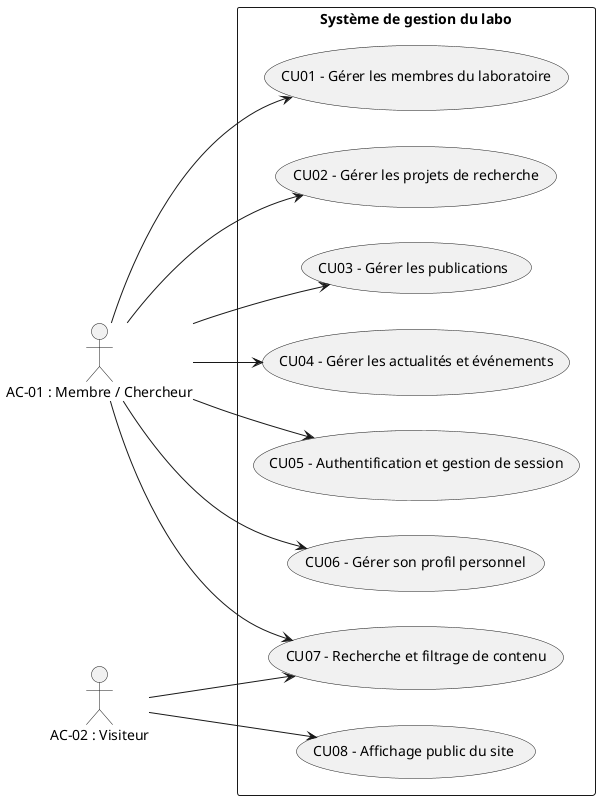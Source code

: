 @startuml
left to right direction
skinparam packageStyle rectangle

actor "AC-01 : Membre / Chercheur" as Membre
actor "AC-02 : Visiteur" as Visiteur

rectangle "Système de gestion du labo" {
  
  usecase "CU01 - Gérer les membres du laboratoire" as CU01
  usecase "CU02 - Gérer les projets de recherche" as CU02
  usecase "CU03 - Gérer les publications" as CU03
  usecase "CU04 - Gérer les actualités et événements" as CU04
  usecase "CU05 - Authentification et gestion de session" as CU05
  usecase "CU06 - Gérer son profil personnel" as CU06
  usecase "CU07 - Recherche et filtrage de contenu" as CU07
  usecase "CU08 - Affichage public du site" as CU08
}

Membre --> CU01
Membre --> CU02
Membre --> CU03
Membre --> CU04
Membre --> CU05
Membre --> CU06
Membre --> CU07
Visiteur --> CU07
Visiteur --> CU08

@enduml
